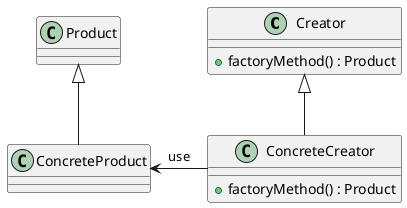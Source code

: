 @startuml

class Creator {
	+ factoryMethod() : Product
}
class ConcreteCreator {
	+ factoryMethod() : Product
}
class Product{
}
class ConcreteProduct{
}

Product <|-- ConcreteProduct
Creator <|-- ConcreteCreator
ConcreteProduct <- ConcreteCreator : use

@enduml